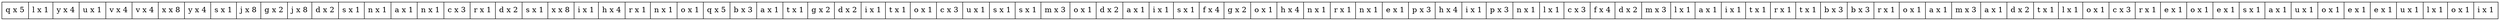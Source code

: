 digraph ColaFichas {node [ fontsize = 16 shape = record] 
" cola " [ 
label = " q x 5 | l x 1 | y x 4 | u x 1 | v x 4 | v x 4 | x x 8 | y x 4 | s x 1 | j x 8 | g x 2 | j x 8 | d x 2 | s x 1 | n x 1 | a x 1 | n x 1 | c x 3 | r x 1 | d x 2 | s x 1 | x x 8 | i x 1 | h x 4 | r x 1 | n x 1 | o x 1 | q x 5 | b x 3 | a x 1 | t x 1 | g x 2 | d x 2 | i x 1 | t x 1 | o x 1 | c x 3 | u x 1 | s x 1 | s x 1 | m x 3 | o x 1 | d x 2 | a x 1 | i x 1 | s x 1 | f x 4 | g x 2 | o x 1 | h x 4 | n x 1 | r x 1 | n x 1 | e x 1 | p x 3 | h x 4 | i x 1 | p x 3 | n x 1 | l x 1 | c x 3 | f x 4 | d x 2 | m x 3 | l x 1 | a x 1 | i x 1 | t x 1 | r x 1 | t x 1 | b x 3 | b x 3 | r x 1 | o x 1 | a x 1 | m x 3 | a x 1 | d x 2 | t x 1 | l x 1 | o x 1 | c x 3 | r x 1 | e x 1 | o x 1 | e x 1 | s x 1 | a x 1 | u x 1 | o x 1 | e x 1 | e x 1 | u x 1 | l x 1 | o x 1 | i x 1"  
 shape= "record"  ]; 
}